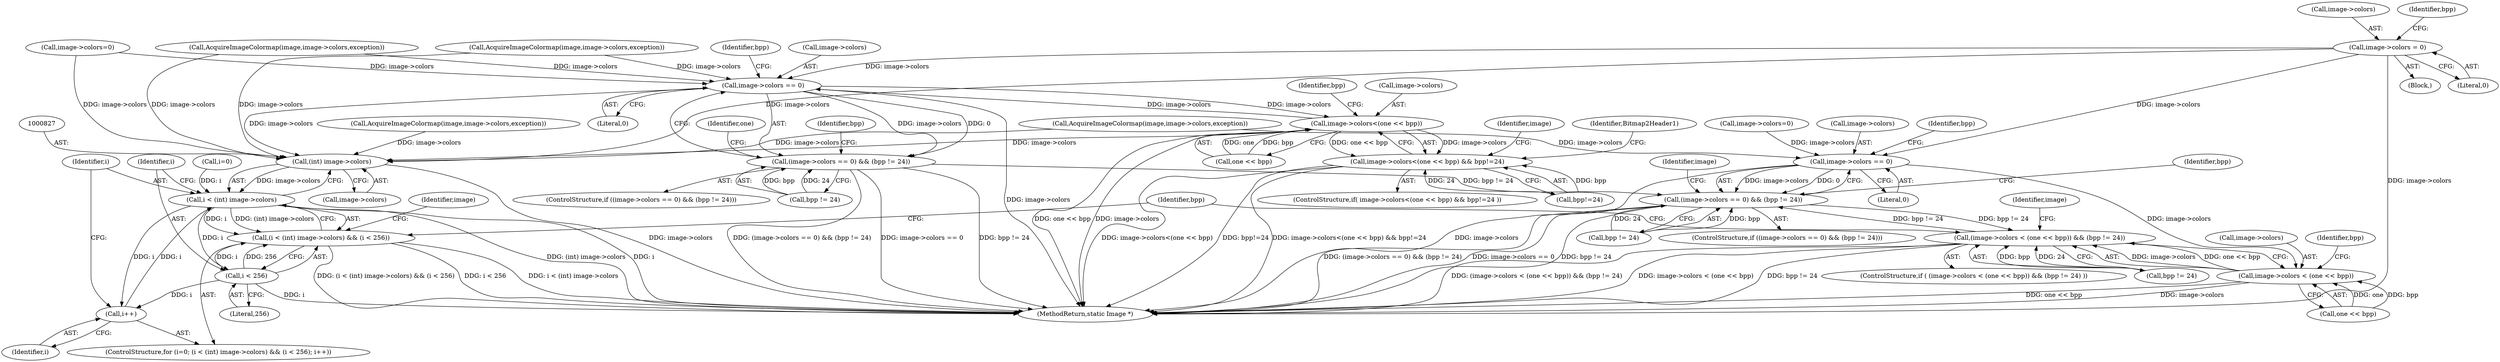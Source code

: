 digraph "0_ImageMagick_bef1e4f637d8f665bc133a9c6d30df08d983bc3a@pointer" {
"1000310" [label="(Call,image->colors = 0)"];
"1000790" [label="(Call,image->colors == 0)"];
"1000789" [label="(Call,(image->colors == 0) && (bpp != 24))"];
"1000886" [label="(Call,(image->colors < (one << bpp)) && (bpp != 24))"];
"1000887" [label="(Call,image->colors < (one << bpp))"];
"1000826" [label="(Call,(int) image->colors)"];
"1000824" [label="(Call,i < (int) image->colors)"];
"1000823" [label="(Call,(i < (int) image->colors) && (i < 256))"];
"1000831" [label="(Call,i < 256)"];
"1000834" [label="(Call,i++)"];
"1001496" [label="(Call,image->colors == 0)"];
"1001495" [label="(Call,(image->colors == 0) && (bpp != 24))"];
"1001533" [label="(Call,image->colors<(one << bpp))"];
"1001532" [label="(Call,image->colors<(one << bpp) && bpp!=24)"];
"1000826" [label="(Call,(int) image->colors)"];
"1000887" [label="(Call,image->colors < (one << bpp))"];
"1001928" [label="(MethodReturn,static Image *)"];
"1000828" [label="(Call,image->colors)"];
"1000835" [label="(Identifier,i)"];
"1000888" [label="(Call,image->colors)"];
"1001565" [label="(Identifier,Bitmap2Header1)"];
"1000796" [label="(Identifier,bpp)"];
"1001496" [label="(Call,image->colors == 0)"];
"1000834" [label="(Call,i++)"];
"1001540" [label="(Call,bpp!=24)"];
"1000823" [label="(Call,(i < (int) image->colors) && (i < 256))"];
"1000794" [label="(Literal,0)"];
"1001533" [label="(Call,image->colors<(one << bpp))"];
"1001541" [label="(Identifier,bpp)"];
"1000883" [label="(Identifier,bpp)"];
"1001495" [label="(Call,(image->colors == 0) && (bpp != 24))"];
"1000311" [label="(Call,image->colors)"];
"1000141" [label="(Block,)"];
"1000886" [label="(Call,(image->colors < (one << bpp)) && (bpp != 24))"];
"1000788" [label="(ControlStructure,if ((image->colors == 0) && (bpp != 24)))"];
"1001494" [label="(ControlStructure,if ((image->colors == 0) && (bpp != 24)))"];
"1000790" [label="(Call,image->colors == 0)"];
"1001170" [label="(Call,image->colors=0)"];
"1000819" [label="(ControlStructure,for (i=0; (i < (int) image->colors) && (i < 256); i++))"];
"1000831" [label="(Call,i < 256)"];
"1001518" [label="(Call,AcquireImageColormap(image,image->colors,exception))"];
"1001534" [label="(Call,image->colors)"];
"1000891" [label="(Call,one << bpp)"];
"1001500" [label="(Literal,0)"];
"1000825" [label="(Identifier,i)"];
"1001531" [label="(ControlStructure,if( image->colors<(one << bpp) && bpp!=24 ))"];
"1001532" [label="(Call,image->colors<(one << bpp) && bpp!=24)"];
"1000824" [label="(Call,i < (int) image->colors)"];
"1001501" [label="(Call,bpp != 24)"];
"1000899" [label="(Identifier,image)"];
"1000895" [label="(Identifier,bpp)"];
"1001507" [label="(Identifier,one)"];
"1000919" [label="(Identifier,bpp)"];
"1001537" [label="(Call,one << bpp)"];
"1000310" [label="(Call,image->colors = 0)"];
"1000789" [label="(Call,(image->colors == 0) && (bpp != 24))"];
"1000833" [label="(Literal,256)"];
"1000894" [label="(Call,bpp != 24)"];
"1000791" [label="(Call,image->colors)"];
"1000801" [label="(Identifier,image)"];
"1000832" [label="(Identifier,i)"];
"1001331" [label="(Call,AcquireImageColormap(image,image->colors,exception))"];
"1000316" [label="(Identifier,bpp)"];
"1000508" [label="(Call,AcquireImageColormap(image,image->colors,exception))"];
"1000795" [label="(Call,bpp != 24)"];
"1000885" [label="(ControlStructure,if ( (image->colors < (one << bpp)) && (bpp != 24) ))"];
"1001529" [label="(Identifier,bpp)"];
"1000841" [label="(Identifier,image)"];
"1001497" [label="(Call,image->colors)"];
"1001545" [label="(Identifier,image)"];
"1000314" [label="(Literal,0)"];
"1000820" [label="(Call,i=0)"];
"1001758" [label="(Call,image->colors=0)"];
"1000808" [label="(Call,AcquireImageColormap(image,image->colors,exception))"];
"1001502" [label="(Identifier,bpp)"];
"1000310" -> "1000141"  [label="AST: "];
"1000310" -> "1000314"  [label="CFG: "];
"1000311" -> "1000310"  [label="AST: "];
"1000314" -> "1000310"  [label="AST: "];
"1000316" -> "1000310"  [label="CFG: "];
"1000310" -> "1001928"  [label="DDG: image->colors"];
"1000310" -> "1000790"  [label="DDG: image->colors"];
"1000310" -> "1000826"  [label="DDG: image->colors"];
"1000310" -> "1001496"  [label="DDG: image->colors"];
"1000790" -> "1000789"  [label="AST: "];
"1000790" -> "1000794"  [label="CFG: "];
"1000791" -> "1000790"  [label="AST: "];
"1000794" -> "1000790"  [label="AST: "];
"1000796" -> "1000790"  [label="CFG: "];
"1000789" -> "1000790"  [label="CFG: "];
"1000790" -> "1001928"  [label="DDG: image->colors"];
"1000790" -> "1000789"  [label="DDG: image->colors"];
"1000790" -> "1000789"  [label="DDG: 0"];
"1001170" -> "1000790"  [label="DDG: image->colors"];
"1000508" -> "1000790"  [label="DDG: image->colors"];
"1000790" -> "1000887"  [label="DDG: image->colors"];
"1000789" -> "1000788"  [label="AST: "];
"1000789" -> "1000795"  [label="CFG: "];
"1000795" -> "1000789"  [label="AST: "];
"1000801" -> "1000789"  [label="CFG: "];
"1000883" -> "1000789"  [label="CFG: "];
"1000789" -> "1001928"  [label="DDG: (image->colors == 0) && (bpp != 24)"];
"1000789" -> "1001928"  [label="DDG: image->colors == 0"];
"1000789" -> "1001928"  [label="DDG: bpp != 24"];
"1000886" -> "1000789"  [label="DDG: bpp != 24"];
"1001495" -> "1000789"  [label="DDG: bpp != 24"];
"1000795" -> "1000789"  [label="DDG: bpp"];
"1000795" -> "1000789"  [label="DDG: 24"];
"1000789" -> "1000886"  [label="DDG: bpp != 24"];
"1000886" -> "1000885"  [label="AST: "];
"1000886" -> "1000887"  [label="CFG: "];
"1000886" -> "1000894"  [label="CFG: "];
"1000887" -> "1000886"  [label="AST: "];
"1000894" -> "1000886"  [label="AST: "];
"1000899" -> "1000886"  [label="CFG: "];
"1000919" -> "1000886"  [label="CFG: "];
"1000886" -> "1001928"  [label="DDG: (image->colors < (one << bpp)) && (bpp != 24)"];
"1000886" -> "1001928"  [label="DDG: image->colors < (one << bpp)"];
"1000886" -> "1001928"  [label="DDG: bpp != 24"];
"1000887" -> "1000886"  [label="DDG: image->colors"];
"1000887" -> "1000886"  [label="DDG: one << bpp"];
"1000894" -> "1000886"  [label="DDG: bpp"];
"1000894" -> "1000886"  [label="DDG: 24"];
"1000887" -> "1000891"  [label="CFG: "];
"1000888" -> "1000887"  [label="AST: "];
"1000891" -> "1000887"  [label="AST: "];
"1000895" -> "1000887"  [label="CFG: "];
"1000887" -> "1001928"  [label="DDG: one << bpp"];
"1000887" -> "1001928"  [label="DDG: image->colors"];
"1000891" -> "1000887"  [label="DDG: one"];
"1000891" -> "1000887"  [label="DDG: bpp"];
"1000826" -> "1000824"  [label="AST: "];
"1000826" -> "1000828"  [label="CFG: "];
"1000827" -> "1000826"  [label="AST: "];
"1000828" -> "1000826"  [label="AST: "];
"1000824" -> "1000826"  [label="CFG: "];
"1000826" -> "1001928"  [label="DDG: image->colors"];
"1000826" -> "1000824"  [label="DDG: image->colors"];
"1001518" -> "1000826"  [label="DDG: image->colors"];
"1001533" -> "1000826"  [label="DDG: image->colors"];
"1000508" -> "1000826"  [label="DDG: image->colors"];
"1000808" -> "1000826"  [label="DDG: image->colors"];
"1001331" -> "1000826"  [label="DDG: image->colors"];
"1001758" -> "1000826"  [label="DDG: image->colors"];
"1001496" -> "1000826"  [label="DDG: image->colors"];
"1000824" -> "1000823"  [label="AST: "];
"1000825" -> "1000824"  [label="AST: "];
"1000832" -> "1000824"  [label="CFG: "];
"1000823" -> "1000824"  [label="CFG: "];
"1000824" -> "1001928"  [label="DDG: (int) image->colors"];
"1000824" -> "1001928"  [label="DDG: i"];
"1000824" -> "1000823"  [label="DDG: i"];
"1000824" -> "1000823"  [label="DDG: (int) image->colors"];
"1000834" -> "1000824"  [label="DDG: i"];
"1000820" -> "1000824"  [label="DDG: i"];
"1000824" -> "1000831"  [label="DDG: i"];
"1000824" -> "1000834"  [label="DDG: i"];
"1000823" -> "1000819"  [label="AST: "];
"1000823" -> "1000831"  [label="CFG: "];
"1000831" -> "1000823"  [label="AST: "];
"1000841" -> "1000823"  [label="CFG: "];
"1000919" -> "1000823"  [label="CFG: "];
"1000823" -> "1001928"  [label="DDG: i < (int) image->colors"];
"1000823" -> "1001928"  [label="DDG: (i < (int) image->colors) && (i < 256)"];
"1000823" -> "1001928"  [label="DDG: i < 256"];
"1000831" -> "1000823"  [label="DDG: i"];
"1000831" -> "1000823"  [label="DDG: 256"];
"1000831" -> "1000833"  [label="CFG: "];
"1000832" -> "1000831"  [label="AST: "];
"1000833" -> "1000831"  [label="AST: "];
"1000831" -> "1001928"  [label="DDG: i"];
"1000831" -> "1000834"  [label="DDG: i"];
"1000834" -> "1000819"  [label="AST: "];
"1000834" -> "1000835"  [label="CFG: "];
"1000835" -> "1000834"  [label="AST: "];
"1000825" -> "1000834"  [label="CFG: "];
"1001496" -> "1001495"  [label="AST: "];
"1001496" -> "1001500"  [label="CFG: "];
"1001497" -> "1001496"  [label="AST: "];
"1001500" -> "1001496"  [label="AST: "];
"1001502" -> "1001496"  [label="CFG: "];
"1001495" -> "1001496"  [label="CFG: "];
"1001496" -> "1001928"  [label="DDG: image->colors"];
"1001496" -> "1001495"  [label="DDG: image->colors"];
"1001496" -> "1001495"  [label="DDG: 0"];
"1001331" -> "1001496"  [label="DDG: image->colors"];
"1001518" -> "1001496"  [label="DDG: image->colors"];
"1001533" -> "1001496"  [label="DDG: image->colors"];
"1001758" -> "1001496"  [label="DDG: image->colors"];
"1001496" -> "1001533"  [label="DDG: image->colors"];
"1001495" -> "1001494"  [label="AST: "];
"1001495" -> "1001501"  [label="CFG: "];
"1001501" -> "1001495"  [label="AST: "];
"1001507" -> "1001495"  [label="CFG: "];
"1001529" -> "1001495"  [label="CFG: "];
"1001495" -> "1001928"  [label="DDG: (image->colors == 0) && (bpp != 24)"];
"1001495" -> "1001928"  [label="DDG: image->colors == 0"];
"1001495" -> "1001928"  [label="DDG: bpp != 24"];
"1001501" -> "1001495"  [label="DDG: bpp"];
"1001501" -> "1001495"  [label="DDG: 24"];
"1001533" -> "1001532"  [label="AST: "];
"1001533" -> "1001537"  [label="CFG: "];
"1001534" -> "1001533"  [label="AST: "];
"1001537" -> "1001533"  [label="AST: "];
"1001541" -> "1001533"  [label="CFG: "];
"1001532" -> "1001533"  [label="CFG: "];
"1001533" -> "1001928"  [label="DDG: image->colors"];
"1001533" -> "1001928"  [label="DDG: one << bpp"];
"1001533" -> "1001532"  [label="DDG: image->colors"];
"1001533" -> "1001532"  [label="DDG: one << bpp"];
"1001537" -> "1001533"  [label="DDG: one"];
"1001537" -> "1001533"  [label="DDG: bpp"];
"1001532" -> "1001531"  [label="AST: "];
"1001532" -> "1001540"  [label="CFG: "];
"1001540" -> "1001532"  [label="AST: "];
"1001545" -> "1001532"  [label="CFG: "];
"1001565" -> "1001532"  [label="CFG: "];
"1001532" -> "1001928"  [label="DDG: image->colors<(one << bpp) && bpp!=24"];
"1001532" -> "1001928"  [label="DDG: image->colors<(one << bpp)"];
"1001532" -> "1001928"  [label="DDG: bpp!=24"];
"1001540" -> "1001532"  [label="DDG: bpp"];
"1001540" -> "1001532"  [label="DDG: 24"];
}

